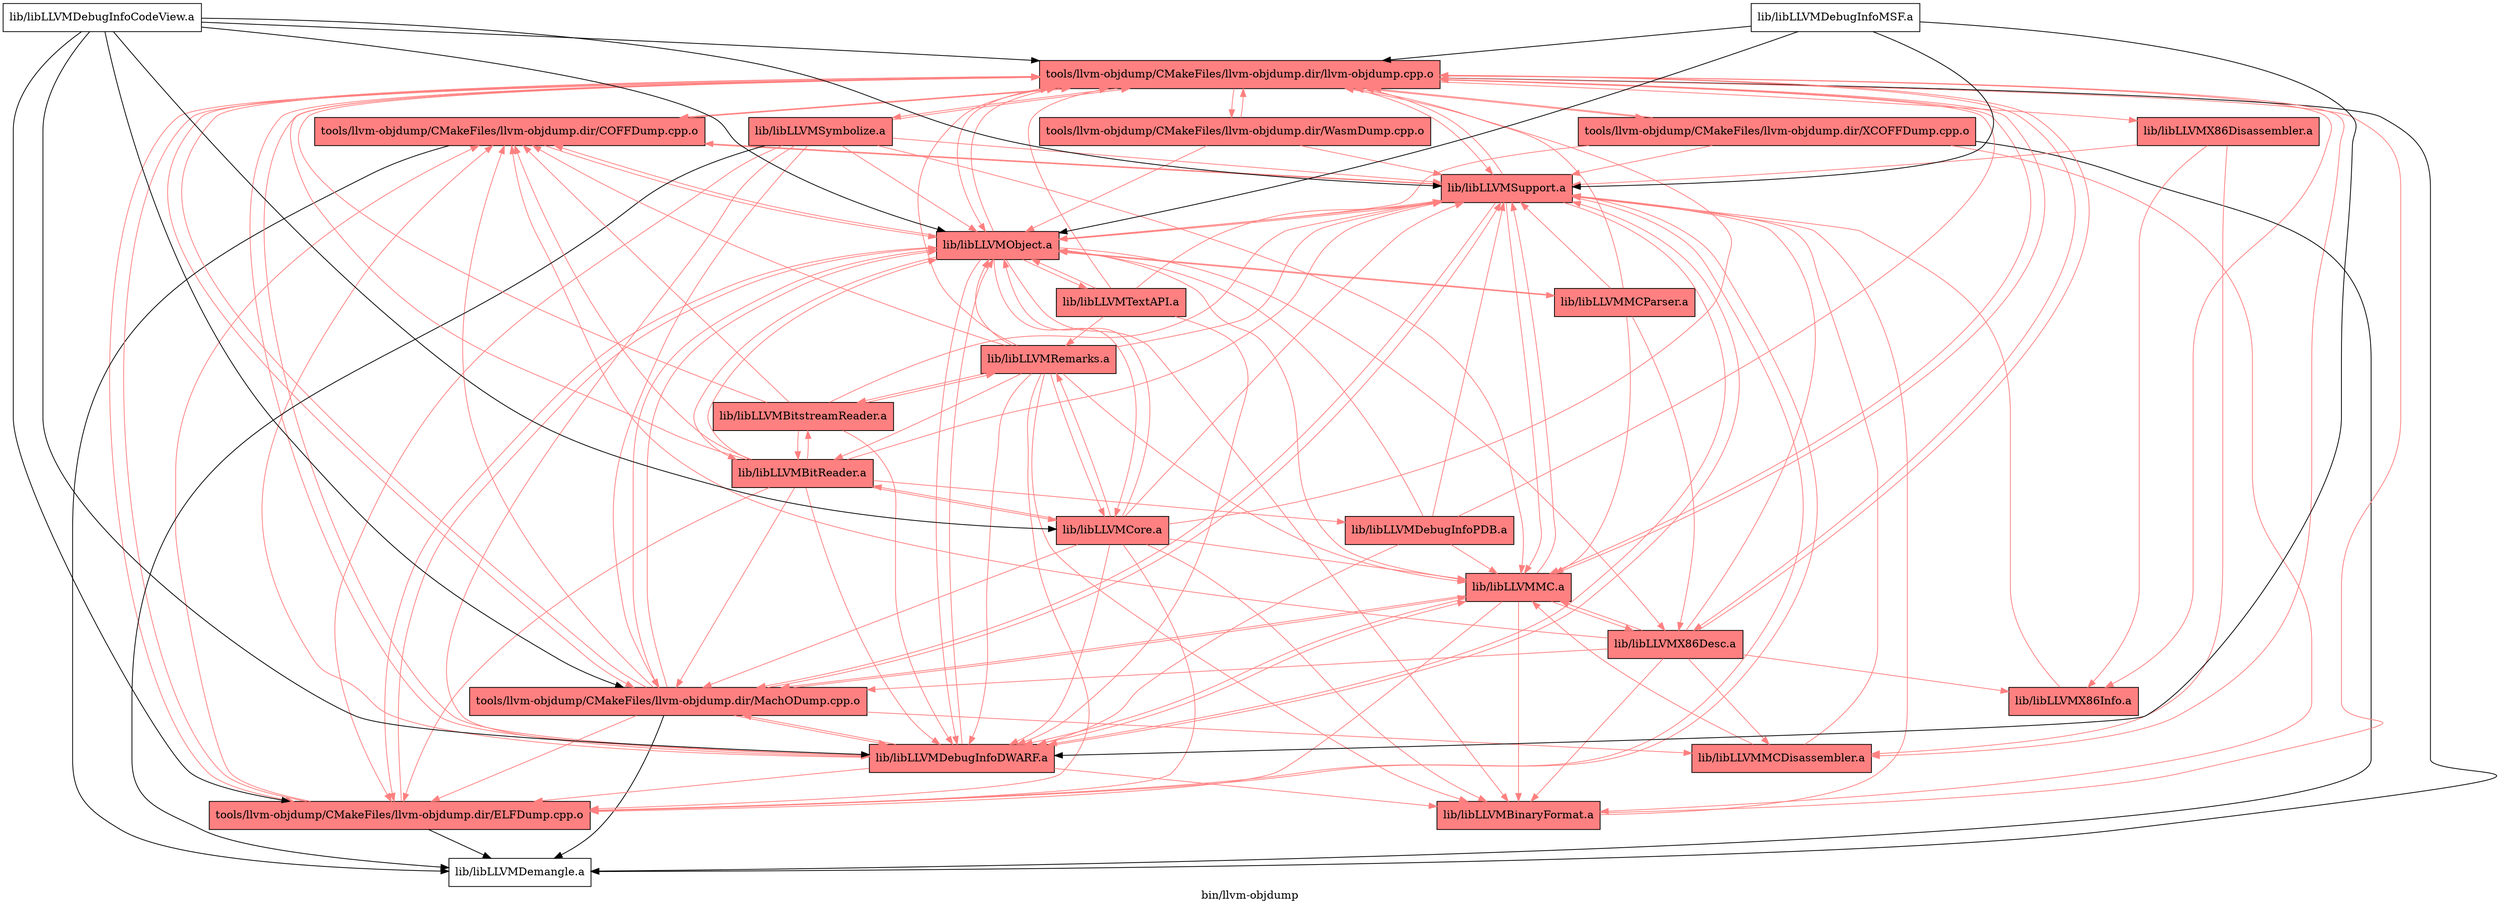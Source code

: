 digraph "bin/llvm-objdump" {
	label="bin/llvm-objdump";

	Node0x55563edabd68 [shape=record,shape=record,style=filled,fillcolor="1.000000 0.5 1",label="{tools/llvm-objdump/CMakeFiles/llvm-objdump.dir/llvm-objdump.cpp.o}"];
	Node0x55563edabd68 -> Node0x55563edab8b8[color="1.000000 0.5 1"];
	Node0x55563edabd68 -> Node0x55563edb0098[color="1.000000 0.5 1"];
	Node0x55563edabd68 -> Node0x55563edaf878[color="1.000000 0.5 1"];
	Node0x55563edabd68 -> Node0x55563edaf198[color="1.000000 0.5 1"];
	Node0x55563edabd68 -> Node0x55563edaeb08[color="1.000000 0.5 1"];
	Node0x55563edabd68 -> Node0x55563eda19f8[color="1.000000 0.5 1"];
	Node0x55563edabd68 -> Node0x55563eda1ef8[color="1.000000 0.5 1"];
	Node0x55563edabd68 -> Node0x55563eda37f8[color="1.000000 0.5 1"];
	Node0x55563edabd68 -> Node0x55563eda2df8[color="1.000000 0.5 1"];
	Node0x55563edabd68 -> Node0x55563edaa0f8;
	Node0x55563edabd68 -> Node0x55563eda9bf8[color="1.000000 0.5 1"];
	Node0x55563edabd68 -> Node0x55563eda96f8[color="1.000000 0.5 1"];
	Node0x55563edabd68 -> Node0x55563eda91f8[color="1.000000 0.5 1"];
	Node0x55563edabd68 -> Node0x55563edab4f8[color="1.000000 0.5 1"];
	Node0x55563edabd68 -> Node0x55563edaaff8[color="1.000000 0.5 1"];
	Node0x55563edab8b8 [shape=record,shape=record,style=filled,fillcolor="1.000000 0.5 1",label="{tools/llvm-objdump/CMakeFiles/llvm-objdump.dir/COFFDump.cpp.o}"];
	Node0x55563edab8b8 -> Node0x55563edabd68[color="1.000000 0.5 1"];
	Node0x55563edab8b8 -> Node0x55563edaa0f8;
	Node0x55563edab8b8 -> Node0x55563eda91f8[color="1.000000 0.5 1"];
	Node0x55563edab8b8 -> Node0x55563edab4f8[color="1.000000 0.5 1"];
	Node0x55563edb0098 [shape=record,shape=record,style=filled,fillcolor="1.000000 0.5 1",label="{tools/llvm-objdump/CMakeFiles/llvm-objdump.dir/ELFDump.cpp.o}"];
	Node0x55563edb0098 -> Node0x55563edabd68[color="1.000000 0.5 1"];
	Node0x55563edb0098 -> Node0x55563edab8b8[color="1.000000 0.5 1"];
	Node0x55563edb0098 -> Node0x55563edaa0f8;
	Node0x55563edb0098 -> Node0x55563eda91f8[color="1.000000 0.5 1"];
	Node0x55563edb0098 -> Node0x55563edab4f8[color="1.000000 0.5 1"];
	Node0x55563edaf878 [shape=record,shape=record,style=filled,fillcolor="1.000000 0.5 1",label="{tools/llvm-objdump/CMakeFiles/llvm-objdump.dir/MachODump.cpp.o}"];
	Node0x55563edaf878 -> Node0x55563edabd68[color="1.000000 0.5 1"];
	Node0x55563edaf878 -> Node0x55563edab8b8[color="1.000000 0.5 1"];
	Node0x55563edaf878 -> Node0x55563edb0098[color="1.000000 0.5 1"];
	Node0x55563edaf878 -> Node0x55563eda2df8[color="1.000000 0.5 1"];
	Node0x55563edaf878 -> Node0x55563edaa0f8;
	Node0x55563edaf878 -> Node0x55563eda9bf8[color="1.000000 0.5 1"];
	Node0x55563edaf878 -> Node0x55563eda96f8[color="1.000000 0.5 1"];
	Node0x55563edaf878 -> Node0x55563eda91f8[color="1.000000 0.5 1"];
	Node0x55563edaf878 -> Node0x55563edab4f8[color="1.000000 0.5 1"];
	Node0x55563edaf198 [shape=record,shape=record,style=filled,fillcolor="1.000000 0.5 1",label="{tools/llvm-objdump/CMakeFiles/llvm-objdump.dir/WasmDump.cpp.o}"];
	Node0x55563edaf198 -> Node0x55563edabd68[color="1.000000 0.5 1"];
	Node0x55563edaf198 -> Node0x55563eda91f8[color="1.000000 0.5 1"];
	Node0x55563edaf198 -> Node0x55563edab4f8[color="1.000000 0.5 1"];
	Node0x55563edaeb08 [shape=record,shape=record,style=filled,fillcolor="1.000000 0.5 1",label="{tools/llvm-objdump/CMakeFiles/llvm-objdump.dir/XCOFFDump.cpp.o}"];
	Node0x55563edaeb08 -> Node0x55563edabd68[color="1.000000 0.5 1"];
	Node0x55563edaeb08 -> Node0x55563eda3cf8[color="1.000000 0.5 1"];
	Node0x55563edaeb08 -> Node0x55563edaa0f8;
	Node0x55563edaeb08 -> Node0x55563eda91f8[color="1.000000 0.5 1"];
	Node0x55563edaeb08 -> Node0x55563edab4f8[color="1.000000 0.5 1"];
	Node0x55563eda19f8 [shape=record,shape=record,style=filled,fillcolor="1.000000 0.5 1",label="{lib/libLLVMX86Desc.a}"];
	Node0x55563eda19f8 -> Node0x55563eda37f8[color="1.000000 0.5 1"];
	Node0x55563eda19f8 -> Node0x55563eda9bf8[color="1.000000 0.5 1"];
	Node0x55563eda19f8 -> Node0x55563eda96f8[color="1.000000 0.5 1"];
	Node0x55563eda19f8 -> Node0x55563edab4f8[color="1.000000 0.5 1"];
	Node0x55563eda19f8 -> Node0x55563edabd68[color="1.000000 0.5 1"];
	Node0x55563eda19f8 -> Node0x55563edab8b8[color="1.000000 0.5 1"];
	Node0x55563eda19f8 -> Node0x55563edaf878[color="1.000000 0.5 1"];
	Node0x55563eda19f8 -> Node0x55563eda3cf8[color="1.000000 0.5 1"];
	Node0x55563eda1ef8 [shape=record,shape=record,style=filled,fillcolor="1.000000 0.5 1",label="{lib/libLLVMX86Disassembler.a}"];
	Node0x55563eda1ef8 -> Node0x55563eda37f8[color="1.000000 0.5 1"];
	Node0x55563eda1ef8 -> Node0x55563eda96f8[color="1.000000 0.5 1"];
	Node0x55563eda1ef8 -> Node0x55563edab4f8[color="1.000000 0.5 1"];
	Node0x55563eda37f8 [shape=record,shape=record,style=filled,fillcolor="1.000000 0.5 1",label="{lib/libLLVMX86Info.a}"];
	Node0x55563eda37f8 -> Node0x55563edab4f8[color="1.000000 0.5 1"];
	Node0x55563eda2df8 [shape=record,shape=record,style=filled,fillcolor="1.000000 0.5 1",label="{lib/libLLVMDebugInfoDWARF.a}"];
	Node0x55563eda2df8 -> Node0x55563edabd68[color="1.000000 0.5 1"];
	Node0x55563eda2df8 -> Node0x55563edb0098[color="1.000000 0.5 1"];
	Node0x55563eda2df8 -> Node0x55563edaf878[color="1.000000 0.5 1"];
	Node0x55563eda2df8 -> Node0x55563eda3cf8[color="1.000000 0.5 1"];
	Node0x55563eda2df8 -> Node0x55563eda91f8[color="1.000000 0.5 1"];
	Node0x55563eda2df8 -> Node0x55563edab4f8[color="1.000000 0.5 1"];
	Node0x55563eda2df8 -> Node0x55563edab8b8[color="1.000000 0.5 1"];
	Node0x55563eda2df8 -> Node0x55563eda9bf8[color="1.000000 0.5 1"];
	Node0x55563edaa0f8 [shape=record,shape=record,label="{lib/libLLVMDemangle.a}"];
	Node0x55563eda9bf8 [shape=record,shape=record,style=filled,fillcolor="1.000000 0.5 1",label="{lib/libLLVMMC.a}"];
	Node0x55563eda9bf8 -> Node0x55563eda19f8[color="1.000000 0.5 1"];
	Node0x55563eda9bf8 -> Node0x55563edab4f8[color="1.000000 0.5 1"];
	Node0x55563eda9bf8 -> Node0x55563edabd68[color="1.000000 0.5 1"];
	Node0x55563eda9bf8 -> Node0x55563eda2df8[color="1.000000 0.5 1"];
	Node0x55563eda9bf8 -> Node0x55563edb0098[color="1.000000 0.5 1"];
	Node0x55563eda9bf8 -> Node0x55563edaf878[color="1.000000 0.5 1"];
	Node0x55563eda9bf8 -> Node0x55563eda3cf8[color="1.000000 0.5 1"];
	Node0x55563eda96f8 [shape=record,shape=record,style=filled,fillcolor="1.000000 0.5 1",label="{lib/libLLVMMCDisassembler.a}"];
	Node0x55563eda96f8 -> Node0x55563eda9bf8[color="1.000000 0.5 1"];
	Node0x55563eda96f8 -> Node0x55563edab4f8[color="1.000000 0.5 1"];
	Node0x55563eda91f8 [shape=record,shape=record,style=filled,fillcolor="1.000000 0.5 1",label="{lib/libLLVMObject.a}"];
	Node0x55563eda91f8 -> Node0x55563edabd68[color="1.000000 0.5 1"];
	Node0x55563eda91f8 -> Node0x55563edaf878[color="1.000000 0.5 1"];
	Node0x55563eda91f8 -> Node0x55563edab4f8[color="1.000000 0.5 1"];
	Node0x55563eda91f8 -> Node0x55563eda3cf8[color="1.000000 0.5 1"];
	Node0x55563eda91f8 -> Node0x55563edab8b8[color="1.000000 0.5 1"];
	Node0x55563eda91f8 -> Node0x55563eda2df8[color="1.000000 0.5 1"];
	Node0x55563eda91f8 -> Node0x55563eda9bf8[color="1.000000 0.5 1"];
	Node0x55563eda91f8 -> Node0x55563edb0098[color="1.000000 0.5 1"];
	Node0x55563eda91f8 -> Node0x55563eda7da8[color="1.000000 0.5 1"];
	Node0x55563eda91f8 -> Node0x55563eda8ac8[color="1.000000 0.5 1"];
	Node0x55563eda91f8 -> Node0x55563eda6868[color="1.000000 0.5 1"];
	Node0x55563eda91f8 -> Node0x55563eda19f8[color="1.000000 0.5 1"];
	Node0x55563eda91f8 -> Node0x55563edafd28[color="1.000000 0.5 1"];
	Node0x55563edab4f8 [shape=record,shape=record,style=filled,fillcolor="1.000000 0.5 1",label="{lib/libLLVMSupport.a}"];
	Node0x55563edab4f8 -> Node0x55563edabd68[color="1.000000 0.5 1"];
	Node0x55563edab4f8 -> Node0x55563eda91f8[color="1.000000 0.5 1"];
	Node0x55563edab4f8 -> Node0x55563eda2df8[color="1.000000 0.5 1"];
	Node0x55563edab4f8 -> Node0x55563edb0098[color="1.000000 0.5 1"];
	Node0x55563edab4f8 -> Node0x55563edaf878[color="1.000000 0.5 1"];
	Node0x55563edab4f8 -> Node0x55563eda9bf8[color="1.000000 0.5 1"];
	Node0x55563edab4f8 -> Node0x55563edab8b8[color="1.000000 0.5 1"];
	Node0x55563edaaff8 [shape=record,shape=record,style=filled,fillcolor="1.000000 0.5 1",label="{lib/libLLVMSymbolize.a}"];
	Node0x55563edaaff8 -> Node0x55563edabd68[color="1.000000 0.5 1"];
	Node0x55563edaaff8 -> Node0x55563edb0098[color="1.000000 0.5 1"];
	Node0x55563edaaff8 -> Node0x55563edaf878[color="1.000000 0.5 1"];
	Node0x55563edaaff8 -> Node0x55563eda2df8[color="1.000000 0.5 1"];
	Node0x55563edaaff8 -> Node0x55563edaa0f8;
	Node0x55563edaaff8 -> Node0x55563eda9bf8[color="1.000000 0.5 1"];
	Node0x55563edaaff8 -> Node0x55563eda91f8[color="1.000000 0.5 1"];
	Node0x55563edaaff8 -> Node0x55563edab4f8[color="1.000000 0.5 1"];
	Node0x55563eda3cf8 [shape=record,shape=record,style=filled,fillcolor="1.000000 0.5 1",label="{lib/libLLVMBinaryFormat.a}"];
	Node0x55563eda3cf8 -> Node0x55563edab4f8[color="1.000000 0.5 1"];
	Node0x55563eda3cf8 -> Node0x55563edabd68[color="1.000000 0.5 1"];
	Node0x55563eda7da8 [shape=record,shape=record,style=filled,fillcolor="1.000000 0.5 1",label="{lib/libLLVMBitReader.a}"];
	Node0x55563eda7da8 -> Node0x55563edabd68[color="1.000000 0.5 1"];
	Node0x55563eda7da8 -> Node0x55563edab8b8[color="1.000000 0.5 1"];
	Node0x55563eda7da8 -> Node0x55563edb0098[color="1.000000 0.5 1"];
	Node0x55563eda7da8 -> Node0x55563edaf878[color="1.000000 0.5 1"];
	Node0x55563eda7da8 -> Node0x55563eda91f8[color="1.000000 0.5 1"];
	Node0x55563eda7da8 -> Node0x55563edab4f8[color="1.000000 0.5 1"];
	Node0x55563eda7da8 -> Node0x55563eda8ac8[color="1.000000 0.5 1"];
	Node0x55563eda7da8 -> Node0x55563eda6d68[color="1.000000 0.5 1"];
	Node0x55563eda7da8 -> Node0x55563eda2df8[color="1.000000 0.5 1"];
	Node0x55563eda7da8 -> Node0x55563eda32f8[color="1.000000 0.5 1"];
	Node0x55563eda8ac8 [shape=record,shape=record,style=filled,fillcolor="1.000000 0.5 1",label="{lib/libLLVMCore.a}"];
	Node0x55563eda8ac8 -> Node0x55563edabd68[color="1.000000 0.5 1"];
	Node0x55563eda8ac8 -> Node0x55563edaf878[color="1.000000 0.5 1"];
	Node0x55563eda8ac8 -> Node0x55563edab4f8[color="1.000000 0.5 1"];
	Node0x55563eda8ac8 -> Node0x55563eda7da8[color="1.000000 0.5 1"];
	Node0x55563eda8ac8 -> Node0x55563eda2df8[color="1.000000 0.5 1"];
	Node0x55563eda8ac8 -> Node0x55563eda3cf8[color="1.000000 0.5 1"];
	Node0x55563eda8ac8 -> Node0x55563eda91f8[color="1.000000 0.5 1"];
	Node0x55563eda8ac8 -> Node0x55563eda9bf8[color="1.000000 0.5 1"];
	Node0x55563eda8ac8 -> Node0x55563eda85c8[color="1.000000 0.5 1"];
	Node0x55563eda8ac8 -> Node0x55563edb0098[color="1.000000 0.5 1"];
	Node0x55563eda6868 [shape=record,shape=record,style=filled,fillcolor="1.000000 0.5 1",label="{lib/libLLVMMCParser.a}"];
	Node0x55563eda6868 -> Node0x55563edabd68[color="1.000000 0.5 1"];
	Node0x55563eda6868 -> Node0x55563eda19f8[color="1.000000 0.5 1"];
	Node0x55563eda6868 -> Node0x55563eda9bf8[color="1.000000 0.5 1"];
	Node0x55563eda6868 -> Node0x55563eda91f8[color="1.000000 0.5 1"];
	Node0x55563eda6868 -> Node0x55563edab4f8[color="1.000000 0.5 1"];
	Node0x55563edafd28 [shape=record,shape=record,style=filled,fillcolor="1.000000 0.5 1",label="{lib/libLLVMTextAPI.a}"];
	Node0x55563edafd28 -> Node0x55563edab4f8[color="1.000000 0.5 1"];
	Node0x55563edafd28 -> Node0x55563edabd68[color="1.000000 0.5 1"];
	Node0x55563edafd28 -> Node0x55563eda91f8[color="1.000000 0.5 1"];
	Node0x55563edafd28 -> Node0x55563eda85c8[color="1.000000 0.5 1"];
	Node0x55563edafd28 -> Node0x55563eda2df8[color="1.000000 0.5 1"];
	Node0x55563eda32f8 [shape=record,shape=record,style=filled,fillcolor="1.000000 0.5 1",label="{lib/libLLVMDebugInfoPDB.a}"];
	Node0x55563eda32f8 -> Node0x55563edabd68[color="1.000000 0.5 1"];
	Node0x55563eda32f8 -> Node0x55563eda91f8[color="1.000000 0.5 1"];
	Node0x55563eda32f8 -> Node0x55563edab4f8[color="1.000000 0.5 1"];
	Node0x55563eda32f8 -> Node0x55563eda9bf8[color="1.000000 0.5 1"];
	Node0x55563eda32f8 -> Node0x55563eda2df8[color="1.000000 0.5 1"];
	Node0x55563eda78f8 [shape=record,shape=record,label="{lib/libLLVMDebugInfoMSF.a}"];
	Node0x55563eda78f8 -> Node0x55563edabd68;
	Node0x55563eda78f8 -> Node0x55563eda2df8;
	Node0x55563eda78f8 -> Node0x55563eda91f8;
	Node0x55563eda78f8 -> Node0x55563edab4f8;
	Node0x55563eda6d68 [shape=record,shape=record,style=filled,fillcolor="1.000000 0.5 1",label="{lib/libLLVMBitstreamReader.a}"];
	Node0x55563eda6d68 -> Node0x55563edabd68[color="1.000000 0.5 1"];
	Node0x55563eda6d68 -> Node0x55563edab8b8[color="1.000000 0.5 1"];
	Node0x55563eda6d68 -> Node0x55563eda2df8[color="1.000000 0.5 1"];
	Node0x55563eda6d68 -> Node0x55563edab4f8[color="1.000000 0.5 1"];
	Node0x55563eda6d68 -> Node0x55563eda7da8[color="1.000000 0.5 1"];
	Node0x55563eda6d68 -> Node0x55563eda85c8[color="1.000000 0.5 1"];
	Node0x55563eda85c8 [shape=record,shape=record,style=filled,fillcolor="1.000000 0.5 1",label="{lib/libLLVMRemarks.a}"];
	Node0x55563eda85c8 -> Node0x55563edb0098[color="1.000000 0.5 1"];
	Node0x55563eda85c8 -> Node0x55563edab4f8[color="1.000000 0.5 1"];
	Node0x55563eda85c8 -> Node0x55563eda2df8[color="1.000000 0.5 1"];
	Node0x55563eda85c8 -> Node0x55563eda7da8[color="1.000000 0.5 1"];
	Node0x55563eda85c8 -> Node0x55563eda9bf8[color="1.000000 0.5 1"];
	Node0x55563eda85c8 -> Node0x55563edabd68[color="1.000000 0.5 1"];
	Node0x55563eda85c8 -> Node0x55563eda8ac8[color="1.000000 0.5 1"];
	Node0x55563eda85c8 -> Node0x55563edab8b8[color="1.000000 0.5 1"];
	Node0x55563eda85c8 -> Node0x55563eda3cf8[color="1.000000 0.5 1"];
	Node0x55563eda85c8 -> Node0x55563eda91f8[color="1.000000 0.5 1"];
	Node0x55563eda85c8 -> Node0x55563eda6d68[color="1.000000 0.5 1"];
	Node0x55563eda71c8 [shape=record,shape=record,label="{lib/libLLVMDebugInfoCodeView.a}"];
	Node0x55563eda71c8 -> Node0x55563edab4f8;
	Node0x55563eda71c8 -> Node0x55563edabd68;
	Node0x55563eda71c8 -> Node0x55563eda2df8;
	Node0x55563eda71c8 -> Node0x55563eda91f8;
	Node0x55563eda71c8 -> Node0x55563eda8ac8;
	Node0x55563eda71c8 -> Node0x55563edb0098;
	Node0x55563eda71c8 -> Node0x55563edaf878;
}
